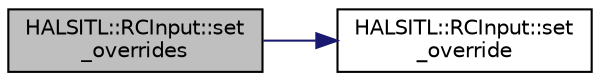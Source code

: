 digraph "HALSITL::RCInput::set_overrides"
{
 // INTERACTIVE_SVG=YES
  edge [fontname="Helvetica",fontsize="10",labelfontname="Helvetica",labelfontsize="10"];
  node [fontname="Helvetica",fontsize="10",shape=record];
  rankdir="LR";
  Node1 [label="HALSITL::RCInput::set\l_overrides",height=0.2,width=0.4,color="black", fillcolor="grey75", style="filled", fontcolor="black"];
  Node1 -> Node2 [color="midnightblue",fontsize="10",style="solid",fontname="Helvetica"];
  Node2 [label="HALSITL::RCInput::set\l_override",height=0.2,width=0.4,color="black", fillcolor="white", style="filled",URL="$classHALSITL_1_1RCInput.html#a3df088876cbf132fb6791699e5191b6e"];
}
